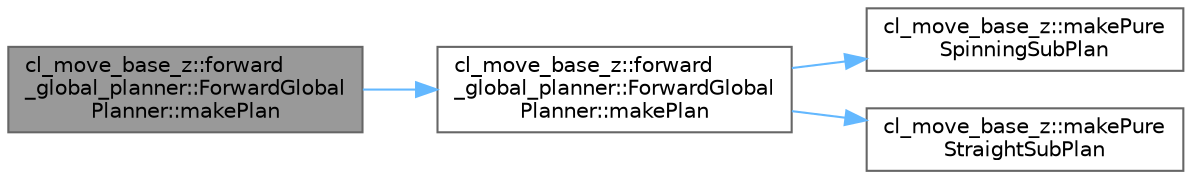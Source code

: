 digraph "cl_move_base_z::forward_global_planner::ForwardGlobalPlanner::makePlan"
{
 // LATEX_PDF_SIZE
  bgcolor="transparent";
  edge [fontname=Helvetica,fontsize=10,labelfontname=Helvetica,labelfontsize=10];
  node [fontname=Helvetica,fontsize=10,shape=box,height=0.2,width=0.4];
  rankdir="LR";
  Node1 [label="cl_move_base_z::forward\l_global_planner::ForwardGlobal\lPlanner::makePlan",height=0.2,width=0.4,color="gray40", fillcolor="grey60", style="filled", fontcolor="black",tooltip=" "];
  Node1 -> Node2 [color="steelblue1",style="solid"];
  Node2 [label="cl_move_base_z::forward\l_global_planner::ForwardGlobal\lPlanner::makePlan",height=0.2,width=0.4,color="grey40", fillcolor="white", style="filled",URL="$classcl__move__base__z_1_1forward__global__planner_1_1ForwardGlobalPlanner.html#a9d7c48877a390ca3cc580a7ffa50d316",tooltip=" "];
  Node2 -> Node3 [color="steelblue1",style="solid"];
  Node3 [label="cl_move_base_z::makePure\lSpinningSubPlan",height=0.2,width=0.4,color="grey40", fillcolor="white", style="filled",URL="$namespacecl__move__base__z.html#ac774e138510eb7b5e0015be1f7709e19",tooltip=" "];
  Node2 -> Node4 [color="steelblue1",style="solid"];
  Node4 [label="cl_move_base_z::makePure\lStraightSubPlan",height=0.2,width=0.4,color="grey40", fillcolor="white", style="filled",URL="$namespacecl__move__base__z.html#a84f0875e9e553c2795894cc9c21b2b3c",tooltip=" "];
}
